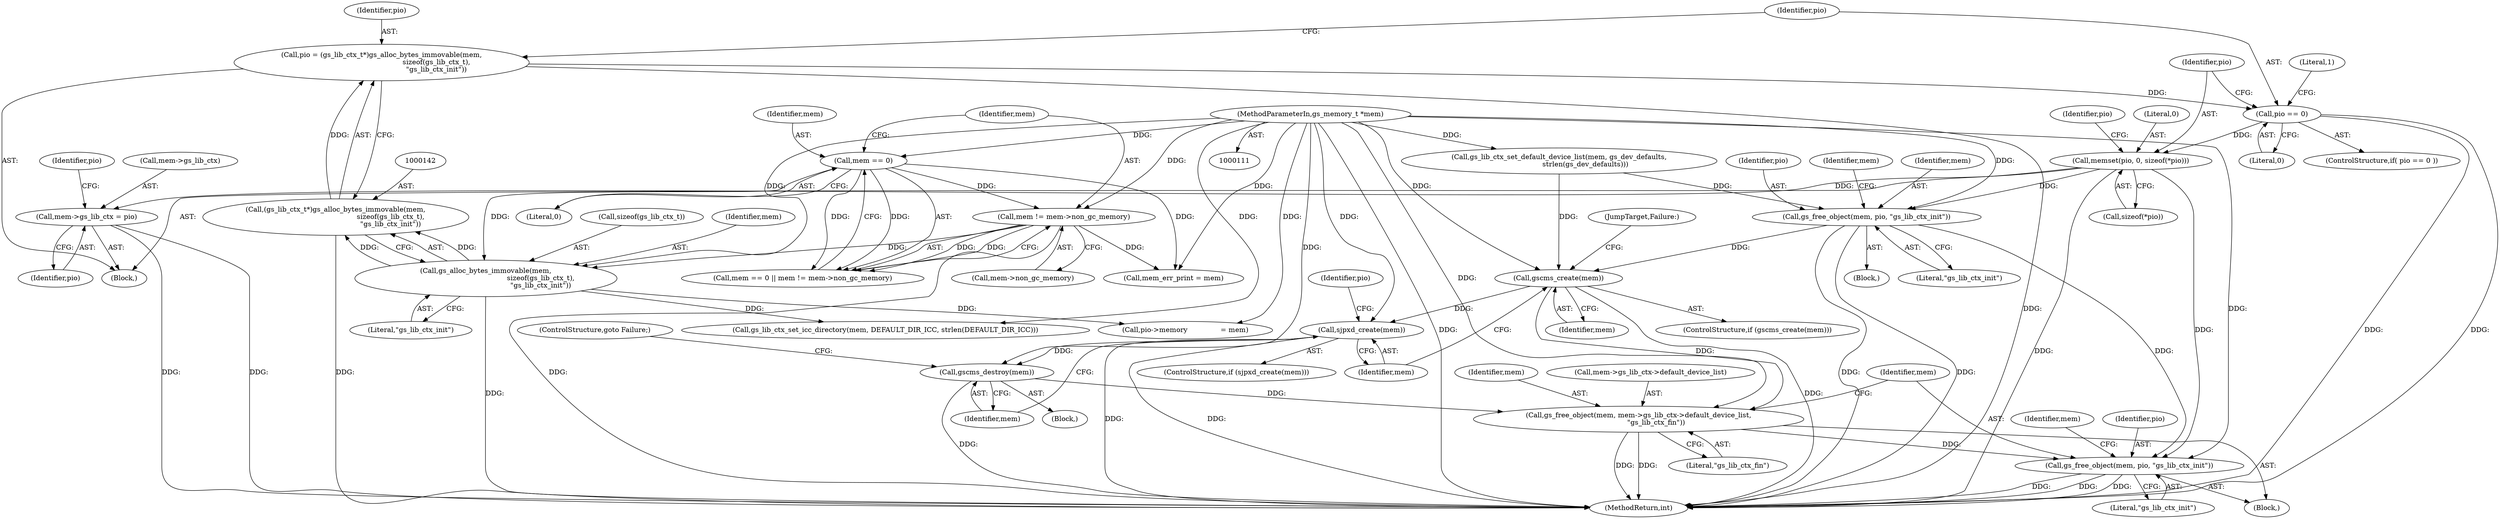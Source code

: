 digraph "0_ghostscript_6d444c273da5499a4cd72f21cb6d4c9a5256807d_0@API" {
"1000155" [label="(Call,memset(pio, 0, sizeof(*pio)))"];
"1000149" [label="(Call,pio == 0)"];
"1000139" [label="(Call,pio = (gs_lib_ctx_t*)gs_alloc_bytes_immovable(mem,\n                                                  sizeof(gs_lib_ctx_t),\n                                                  \"gs_lib_ctx_init\"))"];
"1000141" [label="(Call,(gs_lib_ctx_t*)gs_alloc_bytes_immovable(mem,\n                                                  sizeof(gs_lib_ctx_t),\n                                                  \"gs_lib_ctx_init\"))"];
"1000143" [label="(Call,gs_alloc_bytes_immovable(mem,\n                                                  sizeof(gs_lib_ctx_t),\n                                                  \"gs_lib_ctx_init\"))"];
"1000112" [label="(MethodParameterIn,gs_memory_t *mem)"];
"1000120" [label="(Call,mem == 0)"];
"1000123" [label="(Call,mem != mem->non_gc_memory)"];
"1000189" [label="(Call,mem->gs_lib_ctx = pio)"];
"1000218" [label="(Call,gs_free_object(mem, pio, \"gs_lib_ctx_init\"))"];
"1000228" [label="(Call,gscms_create(mem))"];
"1000232" [label="(Call,gs_free_object(mem, mem->gs_lib_ctx->default_device_list,\n                \"gs_lib_ctx_fin\"))"];
"1000240" [label="(Call,gs_free_object(mem, pio, \"gs_lib_ctx_init\"))"];
"1000253" [label="(Call,sjpxd_create(mem))"];
"1000256" [label="(Call,gscms_destroy(mem))"];
"1000154" [label="(Literal,1)"];
"1000220" [label="(Identifier,pio)"];
"1000189" [label="(Call,mem->gs_lib_ctx = pio)"];
"1000148" [label="(ControlStructure,if( pio == 0 ))"];
"1000228" [label="(Call,gscms_create(mem))"];
"1000246" [label="(Identifier,mem)"];
"1000190" [label="(Call,mem->gs_lib_ctx)"];
"1000227" [label="(ControlStructure,if (gscms_create(mem)))"];
"1000254" [label="(Identifier,mem)"];
"1000217" [label="(Block,)"];
"1000234" [label="(Call,mem->gs_lib_ctx->default_device_list)"];
"1000261" [label="(Identifier,pio)"];
"1000112" [label="(MethodParameterIn,gs_memory_t *mem)"];
"1000193" [label="(Identifier,pio)"];
"1000275" [label="(MethodReturn,int)"];
"1000149" [label="(Call,pio == 0)"];
"1000163" [label="(Identifier,pio)"];
"1000253" [label="(Call,sjpxd_create(mem))"];
"1000256" [label="(Call,gscms_destroy(mem))"];
"1000119" [label="(Call,mem == 0 || mem != mem->non_gc_memory)"];
"1000155" [label="(Call,memset(pio, 0, sizeof(*pio)))"];
"1000122" [label="(Literal,0)"];
"1000196" [label="(Identifier,pio)"];
"1000229" [label="(Identifier,mem)"];
"1000211" [label="(Call,gs_lib_ctx_set_default_device_list(mem, gs_dev_defaults,\n                        strlen(gs_dev_defaults)))"];
"1000224" [label="(Identifier,mem)"];
"1000113" [label="(Block,)"];
"1000218" [label="(Call,gs_free_object(mem, pio, \"gs_lib_ctx_init\"))"];
"1000139" [label="(Call,pio = (gs_lib_ctx_t*)gs_alloc_bytes_immovable(mem,\n                                                  sizeof(gs_lib_ctx_t),\n                                                  \"gs_lib_ctx_init\"))"];
"1000120" [label="(Call,mem == 0)"];
"1000233" [label="(Identifier,mem)"];
"1000140" [label="(Identifier,pio)"];
"1000241" [label="(Identifier,mem)"];
"1000239" [label="(Literal,\"gs_lib_ctx_fin\")"];
"1000257" [label="(Identifier,mem)"];
"1000145" [label="(Call,sizeof(gs_lib_ctx_t))"];
"1000252" [label="(ControlStructure,if (sjpxd_create(mem)))"];
"1000240" [label="(Call,gs_free_object(mem, pio, \"gs_lib_ctx_init\"))"];
"1000161" [label="(Call,pio->memory               = mem)"];
"1000219" [label="(Identifier,mem)"];
"1000151" [label="(Literal,0)"];
"1000125" [label="(Call,mem->non_gc_memory)"];
"1000243" [label="(Literal,\"gs_lib_ctx_init\")"];
"1000144" [label="(Identifier,mem)"];
"1000204" [label="(Call,gs_lib_ctx_set_icc_directory(mem, DEFAULT_DIR_ICC, strlen(DEFAULT_DIR_ICC)))"];
"1000143" [label="(Call,gs_alloc_bytes_immovable(mem,\n                                                  sizeof(gs_lib_ctx_t),\n                                                  \"gs_lib_ctx_init\"))"];
"1000150" [label="(Identifier,pio)"];
"1000242" [label="(Identifier,pio)"];
"1000232" [label="(Call,gs_free_object(mem, mem->gs_lib_ctx->default_device_list,\n                \"gs_lib_ctx_fin\"))"];
"1000258" [label="(ControlStructure,goto Failure;)"];
"1000221" [label="(Literal,\"gs_lib_ctx_init\")"];
"1000141" [label="(Call,(gs_lib_ctx_t*)gs_alloc_bytes_immovable(mem,\n                                                  sizeof(gs_lib_ctx_t),\n                                                  \"gs_lib_ctx_init\"))"];
"1000231" [label="(JumpTarget,Failure:)"];
"1000255" [label="(Block,)"];
"1000156" [label="(Identifier,pio)"];
"1000121" [label="(Identifier,mem)"];
"1000230" [label="(Block,)"];
"1000158" [label="(Call,sizeof(*pio))"];
"1000123" [label="(Call,mem != mem->non_gc_memory)"];
"1000130" [label="(Call,mem_err_print = mem)"];
"1000147" [label="(Literal,\"gs_lib_ctx_init\")"];
"1000124" [label="(Identifier,mem)"];
"1000157" [label="(Literal,0)"];
"1000155" -> "1000113"  [label="AST: "];
"1000155" -> "1000158"  [label="CFG: "];
"1000156" -> "1000155"  [label="AST: "];
"1000157" -> "1000155"  [label="AST: "];
"1000158" -> "1000155"  [label="AST: "];
"1000163" -> "1000155"  [label="CFG: "];
"1000155" -> "1000275"  [label="DDG: "];
"1000149" -> "1000155"  [label="DDG: "];
"1000155" -> "1000189"  [label="DDG: "];
"1000155" -> "1000218"  [label="DDG: "];
"1000155" -> "1000240"  [label="DDG: "];
"1000149" -> "1000148"  [label="AST: "];
"1000149" -> "1000151"  [label="CFG: "];
"1000150" -> "1000149"  [label="AST: "];
"1000151" -> "1000149"  [label="AST: "];
"1000154" -> "1000149"  [label="CFG: "];
"1000156" -> "1000149"  [label="CFG: "];
"1000149" -> "1000275"  [label="DDG: "];
"1000149" -> "1000275"  [label="DDG: "];
"1000139" -> "1000149"  [label="DDG: "];
"1000139" -> "1000113"  [label="AST: "];
"1000139" -> "1000141"  [label="CFG: "];
"1000140" -> "1000139"  [label="AST: "];
"1000141" -> "1000139"  [label="AST: "];
"1000150" -> "1000139"  [label="CFG: "];
"1000139" -> "1000275"  [label="DDG: "];
"1000141" -> "1000139"  [label="DDG: "];
"1000141" -> "1000143"  [label="CFG: "];
"1000142" -> "1000141"  [label="AST: "];
"1000143" -> "1000141"  [label="AST: "];
"1000141" -> "1000275"  [label="DDG: "];
"1000143" -> "1000141"  [label="DDG: "];
"1000143" -> "1000141"  [label="DDG: "];
"1000143" -> "1000147"  [label="CFG: "];
"1000144" -> "1000143"  [label="AST: "];
"1000145" -> "1000143"  [label="AST: "];
"1000147" -> "1000143"  [label="AST: "];
"1000143" -> "1000275"  [label="DDG: "];
"1000112" -> "1000143"  [label="DDG: "];
"1000120" -> "1000143"  [label="DDG: "];
"1000123" -> "1000143"  [label="DDG: "];
"1000143" -> "1000161"  [label="DDG: "];
"1000143" -> "1000204"  [label="DDG: "];
"1000112" -> "1000111"  [label="AST: "];
"1000112" -> "1000275"  [label="DDG: "];
"1000112" -> "1000120"  [label="DDG: "];
"1000112" -> "1000123"  [label="DDG: "];
"1000112" -> "1000130"  [label="DDG: "];
"1000112" -> "1000161"  [label="DDG: "];
"1000112" -> "1000204"  [label="DDG: "];
"1000112" -> "1000211"  [label="DDG: "];
"1000112" -> "1000218"  [label="DDG: "];
"1000112" -> "1000228"  [label="DDG: "];
"1000112" -> "1000232"  [label="DDG: "];
"1000112" -> "1000240"  [label="DDG: "];
"1000112" -> "1000253"  [label="DDG: "];
"1000112" -> "1000256"  [label="DDG: "];
"1000120" -> "1000119"  [label="AST: "];
"1000120" -> "1000122"  [label="CFG: "];
"1000121" -> "1000120"  [label="AST: "];
"1000122" -> "1000120"  [label="AST: "];
"1000124" -> "1000120"  [label="CFG: "];
"1000119" -> "1000120"  [label="CFG: "];
"1000120" -> "1000119"  [label="DDG: "];
"1000120" -> "1000119"  [label="DDG: "];
"1000120" -> "1000123"  [label="DDG: "];
"1000120" -> "1000130"  [label="DDG: "];
"1000123" -> "1000119"  [label="AST: "];
"1000123" -> "1000125"  [label="CFG: "];
"1000124" -> "1000123"  [label="AST: "];
"1000125" -> "1000123"  [label="AST: "];
"1000119" -> "1000123"  [label="CFG: "];
"1000123" -> "1000275"  [label="DDG: "];
"1000123" -> "1000119"  [label="DDG: "];
"1000123" -> "1000119"  [label="DDG: "];
"1000123" -> "1000130"  [label="DDG: "];
"1000189" -> "1000113"  [label="AST: "];
"1000189" -> "1000193"  [label="CFG: "];
"1000190" -> "1000189"  [label="AST: "];
"1000193" -> "1000189"  [label="AST: "];
"1000196" -> "1000189"  [label="CFG: "];
"1000189" -> "1000275"  [label="DDG: "];
"1000189" -> "1000275"  [label="DDG: "];
"1000218" -> "1000217"  [label="AST: "];
"1000218" -> "1000221"  [label="CFG: "];
"1000219" -> "1000218"  [label="AST: "];
"1000220" -> "1000218"  [label="AST: "];
"1000221" -> "1000218"  [label="AST: "];
"1000224" -> "1000218"  [label="CFG: "];
"1000218" -> "1000275"  [label="DDG: "];
"1000218" -> "1000275"  [label="DDG: "];
"1000211" -> "1000218"  [label="DDG: "];
"1000218" -> "1000228"  [label="DDG: "];
"1000218" -> "1000240"  [label="DDG: "];
"1000228" -> "1000227"  [label="AST: "];
"1000228" -> "1000229"  [label="CFG: "];
"1000229" -> "1000228"  [label="AST: "];
"1000231" -> "1000228"  [label="CFG: "];
"1000254" -> "1000228"  [label="CFG: "];
"1000228" -> "1000275"  [label="DDG: "];
"1000211" -> "1000228"  [label="DDG: "];
"1000228" -> "1000232"  [label="DDG: "];
"1000228" -> "1000253"  [label="DDG: "];
"1000232" -> "1000230"  [label="AST: "];
"1000232" -> "1000239"  [label="CFG: "];
"1000233" -> "1000232"  [label="AST: "];
"1000234" -> "1000232"  [label="AST: "];
"1000239" -> "1000232"  [label="AST: "];
"1000241" -> "1000232"  [label="CFG: "];
"1000232" -> "1000275"  [label="DDG: "];
"1000232" -> "1000275"  [label="DDG: "];
"1000256" -> "1000232"  [label="DDG: "];
"1000232" -> "1000240"  [label="DDG: "];
"1000240" -> "1000230"  [label="AST: "];
"1000240" -> "1000243"  [label="CFG: "];
"1000241" -> "1000240"  [label="AST: "];
"1000242" -> "1000240"  [label="AST: "];
"1000243" -> "1000240"  [label="AST: "];
"1000246" -> "1000240"  [label="CFG: "];
"1000240" -> "1000275"  [label="DDG: "];
"1000240" -> "1000275"  [label="DDG: "];
"1000240" -> "1000275"  [label="DDG: "];
"1000253" -> "1000252"  [label="AST: "];
"1000253" -> "1000254"  [label="CFG: "];
"1000254" -> "1000253"  [label="AST: "];
"1000257" -> "1000253"  [label="CFG: "];
"1000261" -> "1000253"  [label="CFG: "];
"1000253" -> "1000275"  [label="DDG: "];
"1000253" -> "1000275"  [label="DDG: "];
"1000253" -> "1000256"  [label="DDG: "];
"1000256" -> "1000255"  [label="AST: "];
"1000256" -> "1000257"  [label="CFG: "];
"1000257" -> "1000256"  [label="AST: "];
"1000258" -> "1000256"  [label="CFG: "];
"1000256" -> "1000275"  [label="DDG: "];
}
